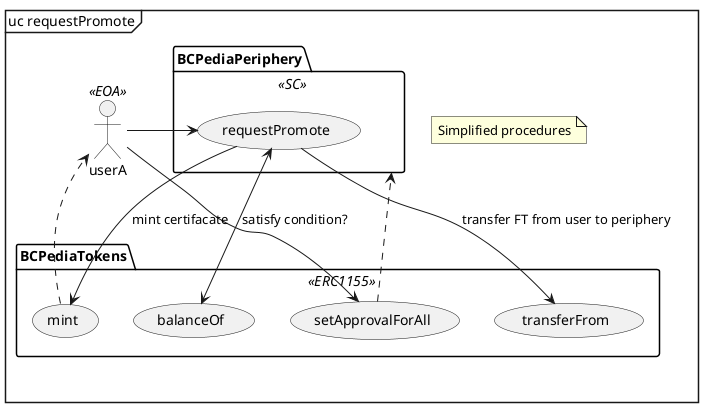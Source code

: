 @startuml usecase3
mainframe uc requestPromote

:userA: as ua <<EOA>>

package BCPediaPeriphery as pp <<SC>> {
    usecase requestPromote as rp
}

package BCPediaTokens <<ERC1155>> {
    usecase balanceOf as bo
    usecase setApprovalForAll as sa
    usecase transferFrom as tf
    usecase mint as m
}

note "Simplified procedures" as n1

ua --> rp
ua --> sa

sa ..> pp

rp <--> bo : satisfy condition?
rp --> tf : transfer FT from user to periphery
rp --> m : mint certifacate
m ..> ua


@enduml